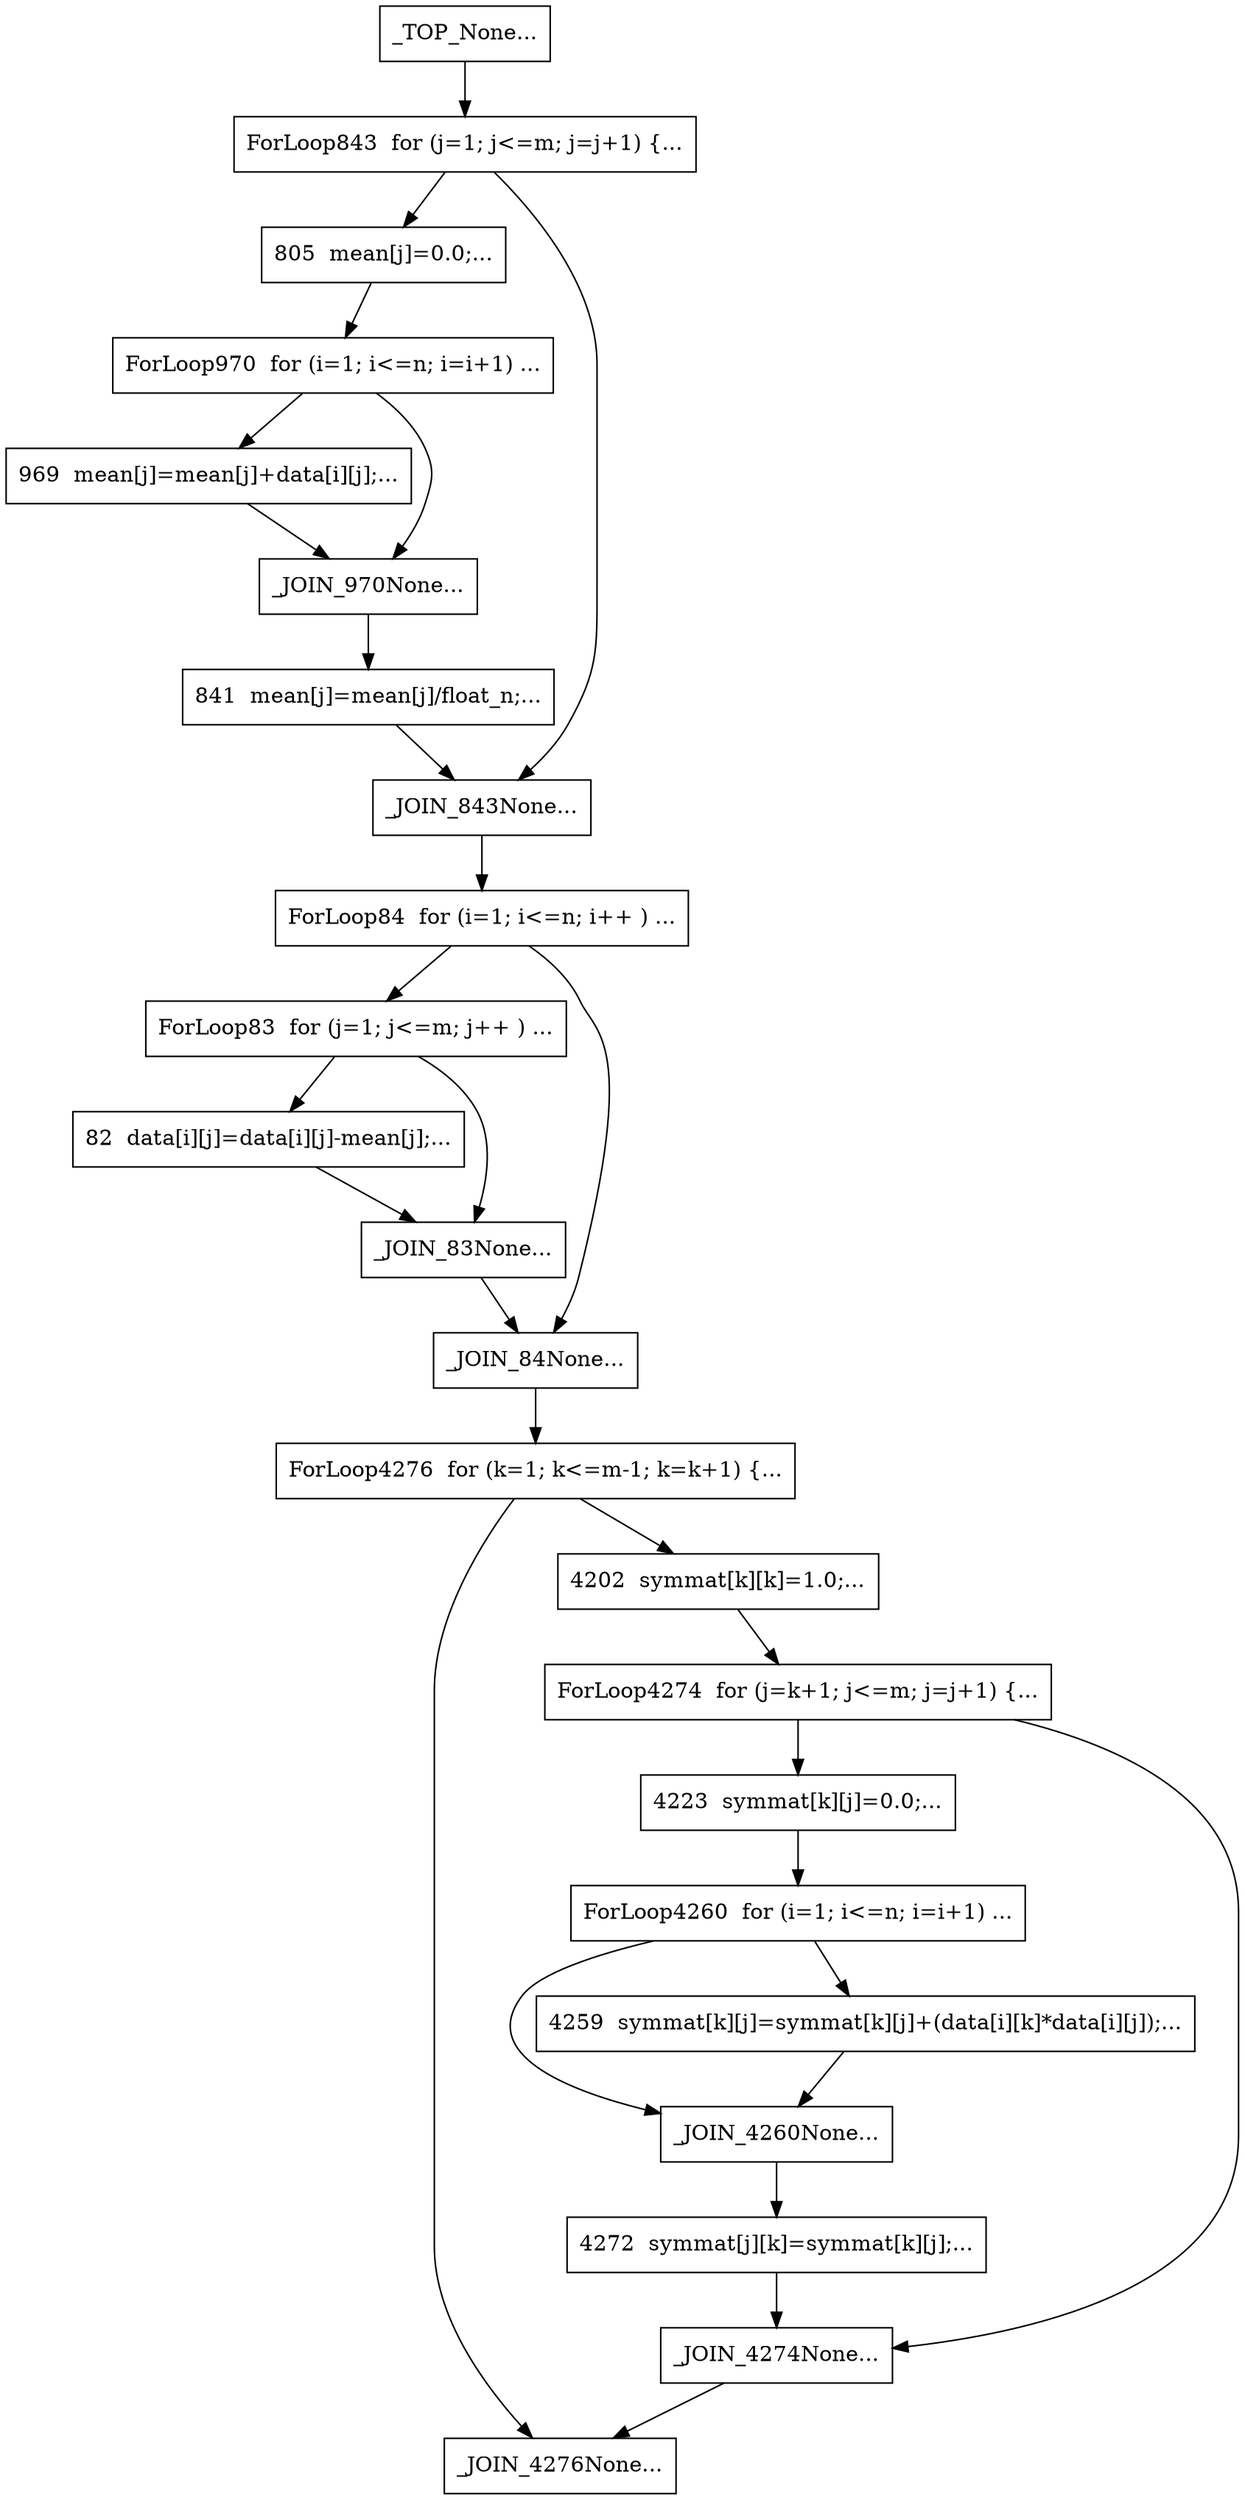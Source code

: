 digraph CFG {
	_JOIN_4260 [label="_JOIN_4260None...",shape=box];
	_JOIN_4260 -> 4272;
	4259 [label="4259  symmat[k][j]=symmat[k][j]+(data[i][k]*data[i][j]);...",shape=box];
	4259 -> _JOIN_4260;
	ForLoop970 [label="ForLoop970  for (i=1; i<=n; i=i+1) ...",shape=box];
	ForLoop970 -> 969;
	ForLoop970 -> _JOIN_970;
	_JOIN_4276 [label="_JOIN_4276None...",shape=box];
	ForLoop4276 [label="ForLoop4276  for (k=1; k<=m-1; k=k+1) {...",shape=box];
	ForLoop4276 -> 4202;
	ForLoop4276 -> _JOIN_4276;
	ForLoop4274 [label="ForLoop4274  for (j=k+1; j<=m; j=j+1) {...",shape=box];
	ForLoop4274 -> 4223;
	ForLoop4274 -> _JOIN_4274;
	_JOIN_970 [label="_JOIN_970None...",shape=box];
	_JOIN_970 -> 841;
	4202 [label="4202  symmat[k][k]=1.0;...",shape=box];
	4202 -> ForLoop4274;
	ForLoop84 [label="ForLoop84  for (i=1; i<=n; i++ ) ...",shape=box];
	ForLoop84 -> ForLoop83;
	ForLoop84 -> _JOIN_84;
	ForLoop83 [label="ForLoop83  for (j=1; j<=m; j++ ) ...",shape=box];
	ForLoop83 -> 82;
	ForLoop83 -> _JOIN_83;
	_TOP_ [label="_TOP_None...",shape=box];
	_TOP_ -> ForLoop843;
	4223 [label="4223  symmat[k][j]=0.0;...",shape=box];
	4223 -> ForLoop4260;
	82 [label="82  data[i][j]=data[i][j]-mean[j];...",shape=box];
	82 -> _JOIN_83;
	ForLoop843 [label="ForLoop843  for (j=1; j<=m; j=j+1) {...",shape=box];
	ForLoop843 -> 805;
	ForLoop843 -> _JOIN_843;
	4272 [label="4272  symmat[j][k]=symmat[k][j];...",shape=box];
	4272 -> _JOIN_4274;
	_JOIN_4274 [label="_JOIN_4274None...",shape=box];
	_JOIN_4274 -> _JOIN_4276;
	ForLoop4260 [label="ForLoop4260  for (i=1; i<=n; i=i+1) ...",shape=box];
	ForLoop4260 -> 4259;
	ForLoop4260 -> _JOIN_4260;
	841 [label="841  mean[j]=mean[j]/float_n;...",shape=box];
	841 -> _JOIN_843;
	_JOIN_843 [label="_JOIN_843None...",shape=box];
	_JOIN_843 -> ForLoop84;
	969 [label="969  mean[j]=mean[j]+data[i][j];...",shape=box];
	969 -> _JOIN_970;
	_JOIN_84 [label="_JOIN_84None...",shape=box];
	_JOIN_84 -> ForLoop4276;
	_JOIN_83 [label="_JOIN_83None...",shape=box];
	_JOIN_83 -> _JOIN_84;
	805 [label="805  mean[j]=0.0;...",shape=box];
	805 -> ForLoop970;

}
